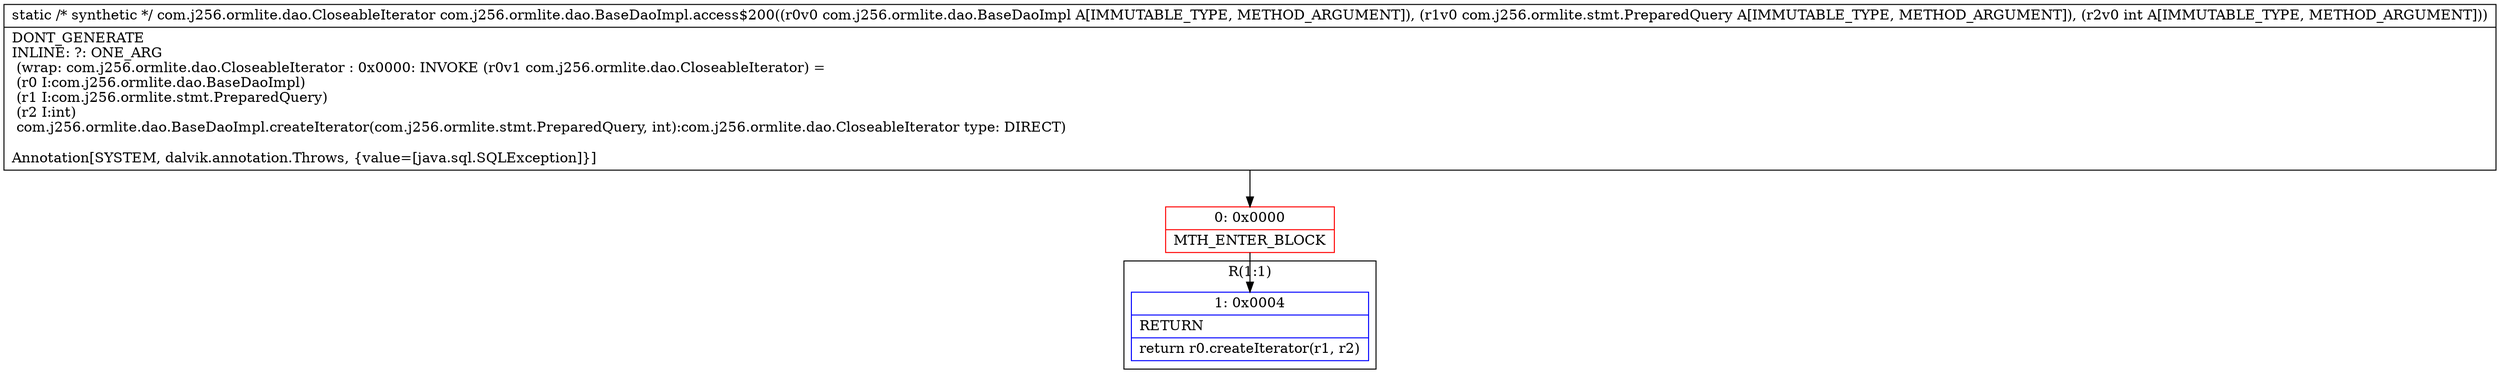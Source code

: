 digraph "CFG forcom.j256.ormlite.dao.BaseDaoImpl.access$200(Lcom\/j256\/ormlite\/dao\/BaseDaoImpl;Lcom\/j256\/ormlite\/stmt\/PreparedQuery;I)Lcom\/j256\/ormlite\/dao\/CloseableIterator;" {
subgraph cluster_Region_1582924019 {
label = "R(1:1)";
node [shape=record,color=blue];
Node_1 [shape=record,label="{1\:\ 0x0004|RETURN\l|return r0.createIterator(r1, r2)\l}"];
}
Node_0 [shape=record,color=red,label="{0\:\ 0x0000|MTH_ENTER_BLOCK\l}"];
MethodNode[shape=record,label="{static \/* synthetic *\/ com.j256.ormlite.dao.CloseableIterator com.j256.ormlite.dao.BaseDaoImpl.access$200((r0v0 com.j256.ormlite.dao.BaseDaoImpl A[IMMUTABLE_TYPE, METHOD_ARGUMENT]), (r1v0 com.j256.ormlite.stmt.PreparedQuery A[IMMUTABLE_TYPE, METHOD_ARGUMENT]), (r2v0 int A[IMMUTABLE_TYPE, METHOD_ARGUMENT]))  | DONT_GENERATE\lINLINE: ?: ONE_ARG  \l  (wrap: com.j256.ormlite.dao.CloseableIterator : 0x0000: INVOKE  (r0v1 com.j256.ormlite.dao.CloseableIterator) = \l  (r0 I:com.j256.ormlite.dao.BaseDaoImpl)\l  (r1 I:com.j256.ormlite.stmt.PreparedQuery)\l  (r2 I:int)\l com.j256.ormlite.dao.BaseDaoImpl.createIterator(com.j256.ormlite.stmt.PreparedQuery, int):com.j256.ormlite.dao.CloseableIterator type: DIRECT)\l\lAnnotation[SYSTEM, dalvik.annotation.Throws, \{value=[java.sql.SQLException]\}]\l}"];
MethodNode -> Node_0;
Node_0 -> Node_1;
}

